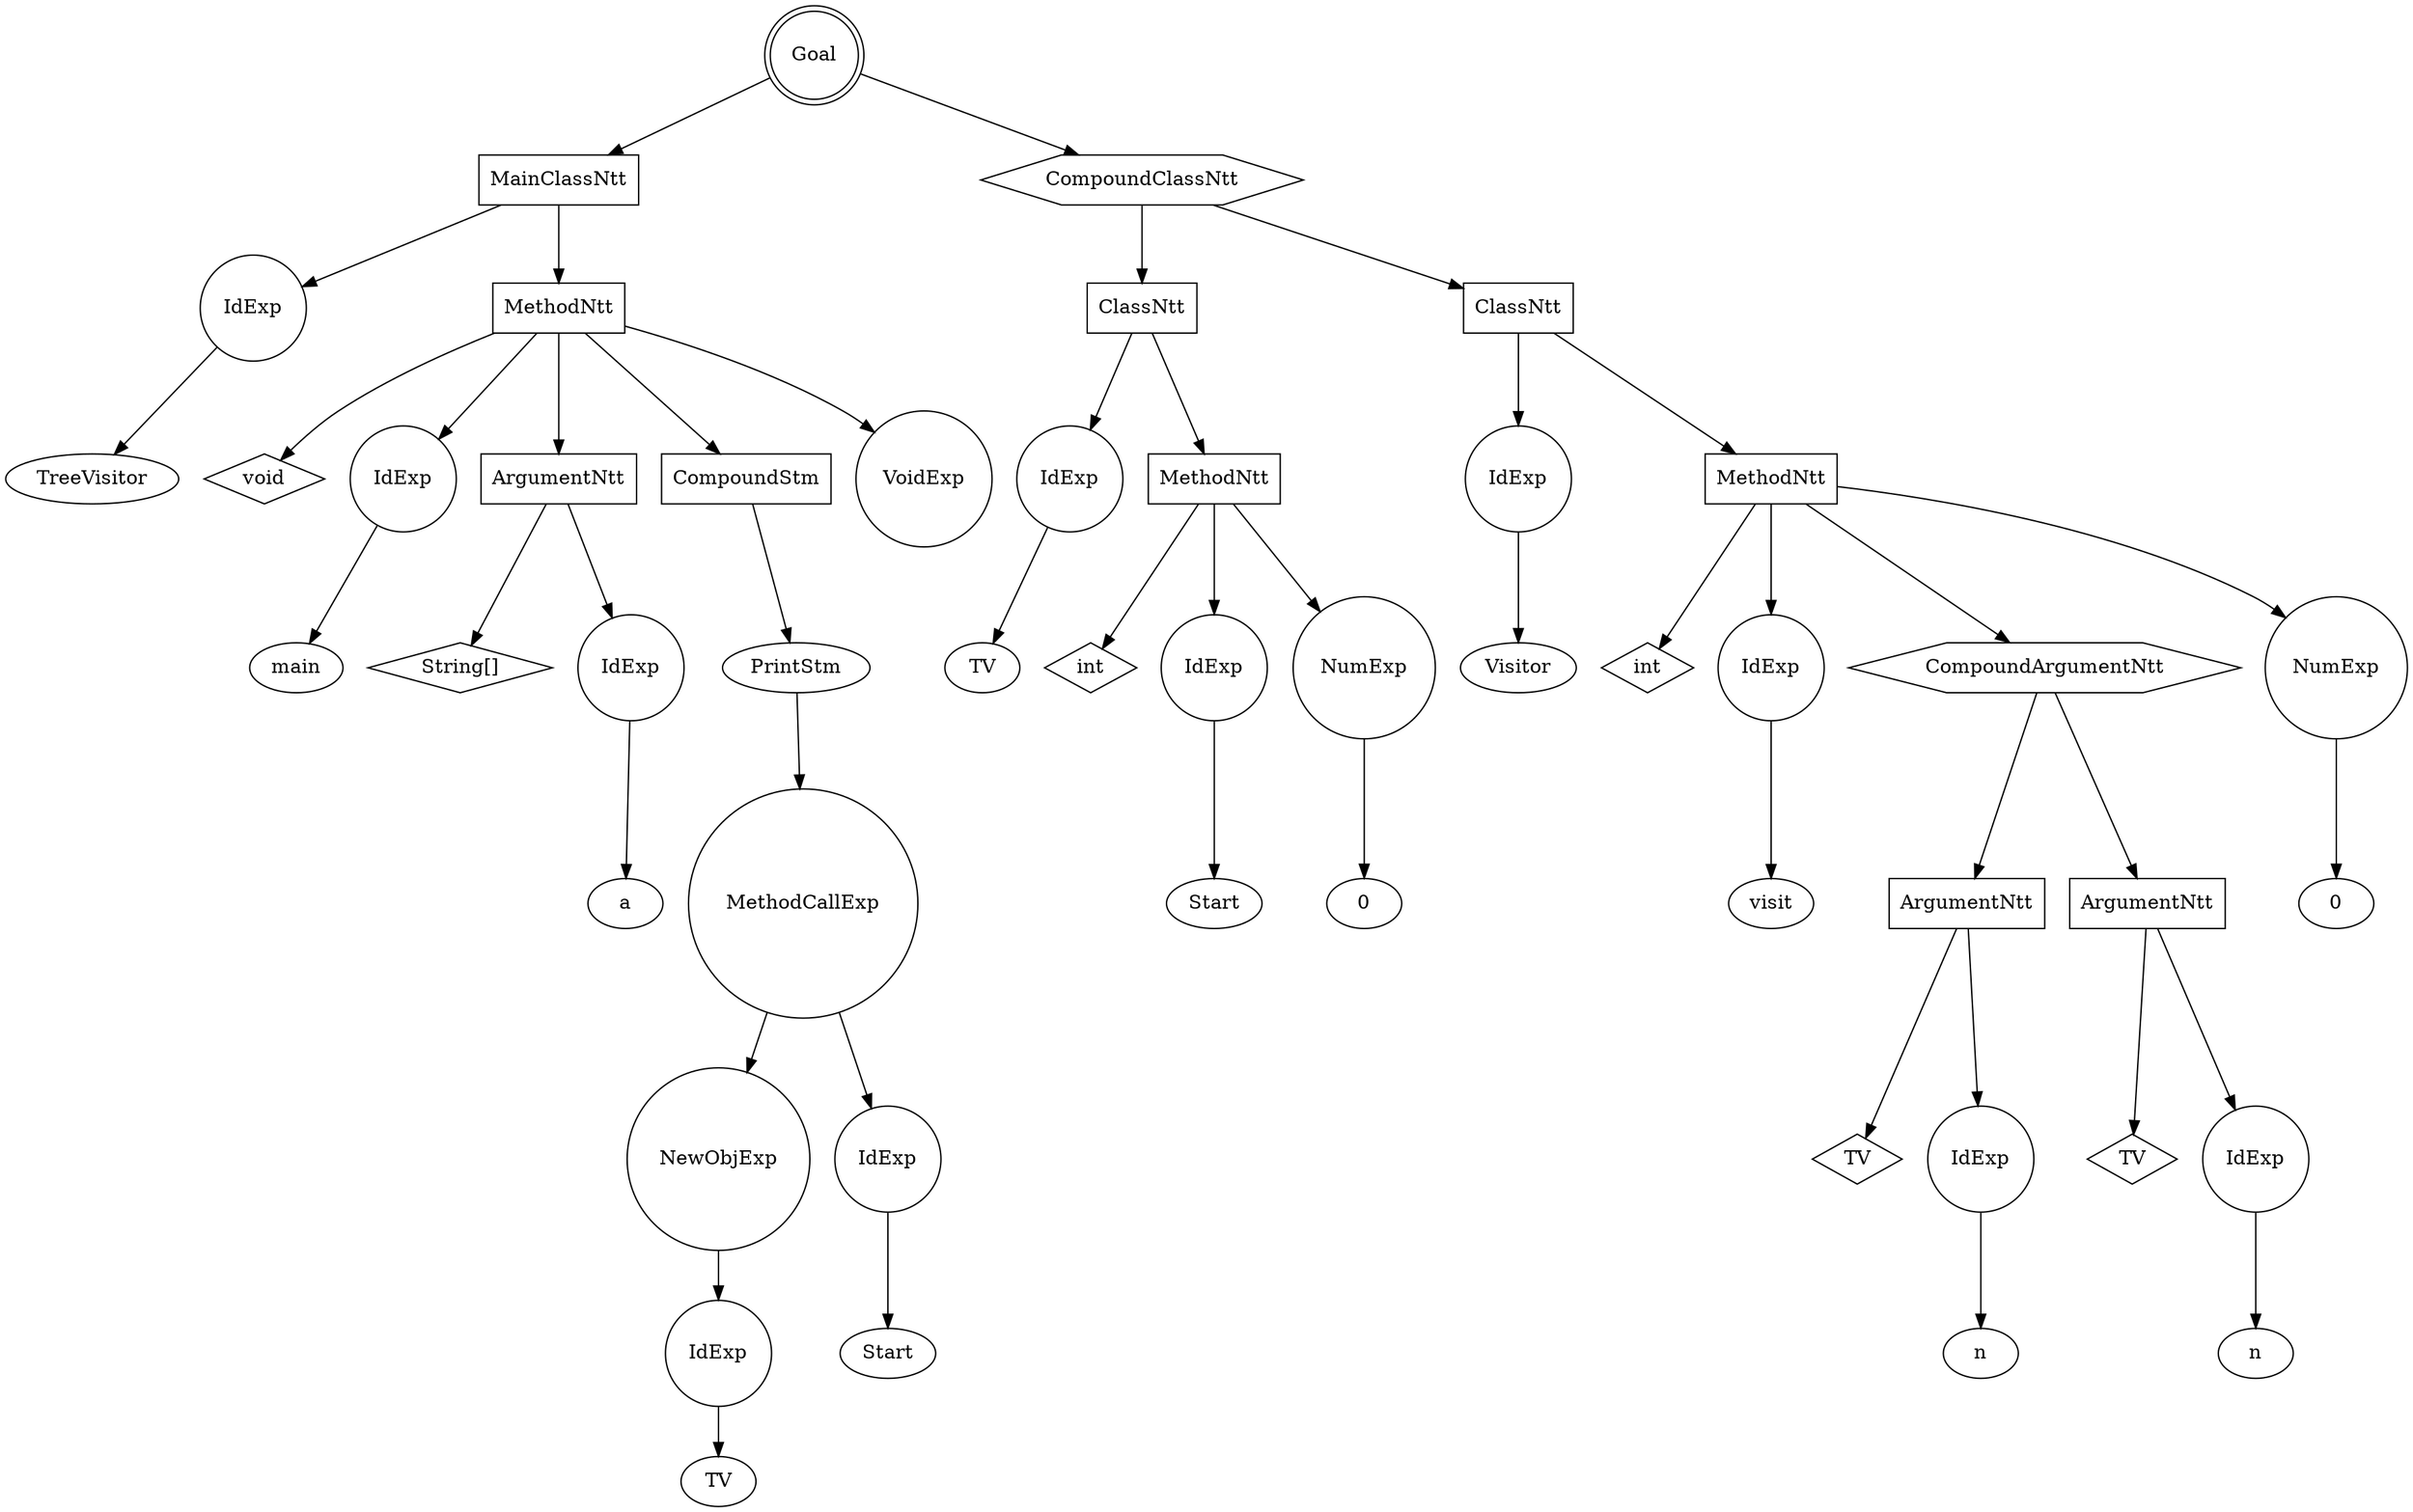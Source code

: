 digraph my_graph {
-1261431296;
-1261431296[label = "Goal", shape = "doublecircle"];
-1261431296->-1261434944;
-1261434944[label = "MainClassNtt", shape = "box"];
-1261434944->-1261434128
-1261434128[label = "IdExp", shape = "circle"];
-1261434128->-1259338064;
-1259338064[label = "TreeVisitor"];
-1261434944->-1250948976;
-1250948976[label = "MethodNtt", shape = "box"];
-1250948976->-1261434992;
-1261434992[label = "void", shape = "diamond" ];
-1250948976->-1261435040
-1261435040[label = "IdExp", shape = "circle"];
-1261435040->-1259338608;
-1259338608[label = "main"];
-1250948976->-1261435184;
-1261435184[label = "ArgumentNtt", shape = "box"];
-1261435184->-1261435136;
-1261435136[label = "String[]", shape = "diamond" ];
-1261435184->-1261434320
-1261434320[label = "IdExp", shape = "circle"];
-1261434320->-1259338192;
-1259338192[label = "a"];
-1250948976->-1261434896;
-1261434896[label = "CompoundStm", shape = "polygon"];
-1261434896->-1259338544;
-1259338544[label = "PrintStm", shape = "ellipse"];
-1259338544->-1261434800
-1261434800[label = "MethodCallExp", shape = "circle"];
-1261434800->-1261434560
-1261434560[label = "NewObjExp", shape = "circle"];
-1261434560->-1261434464
-1261434464[label = "IdExp", shape = "circle"];
-1261434464->-1259338288;
-1259338288[label = "TV"];
-1261434800->-1261434704
-1261434704[label = "IdExp", shape = "circle"];
-1261434704->-1259338416;
-1259338416[label = "Start"];
-1250948976->-1259338704
-1259338704[label = "VoidExp", shape = "circle"];
-1261431296->-1261431248;
-1261431248[label = "CompoundClassNtt", shape = "hexagon"];
-1261431248->-1261435904;
-1261435904[label = "ClassNtt", shape = "box"];
-1261435904->-1261435472
-1261435472[label = "IdExp", shape = "circle"];
-1261435472->-1259338768;
-1259338768[label = "TV"];
-1261435904->-1250949040;
-1250949040[label = "MethodNtt", shape = "box"];
-1250949040->-1261435568;
-1261435568[label = "int", shape = "diamond" ];
-1250949040->-1261435664
-1261435664[label = "IdExp", shape = "circle"];
-1261435664->-1259338896;
-1259338896[label = "Start"];
-1250949040->-1261435760
-1261435760[label = "NumExp", shape = "circle"];
-1261435760->-1261435759;
-1261435759[label = "0"];
-1261431248->-1261431200;
-1261431200[label = "ClassNtt", shape = "box"];
-1261431200->-1261436048
-1261436048[label = "IdExp", shape = "circle"];
-1261436048->-1259339024;
-1259339024[label = "Visitor"];
-1261431200->-1250949360;
-1250949360[label = "MethodNtt", shape = "box"];
-1250949360->-1261436144;
-1261436144[label = "int", shape = "diamond" ];
-1250949360->-1261436240
-1261436240[label = "IdExp", shape = "circle"];
-1261436240->-1259339152;
-1259339152[label = "visit"];
-1250949360->-1261431008;
-1261431008[label = "CompoundArgumentNtt", shape = "hexagon"];
-1261431008->-1261436672;
-1261436672[label = "ArgumentNtt", shape = "box"];
-1261436672->-1261436480;
-1261436480[label = "TV", shape = "diamond" ];
-1261436672->-1261436576
-1261436576[label = "IdExp", shape = "circle"];
-1261436576->-1259339344;
-1259339344[label = "n"];
-1261431008->-1261430960;
-1261430960[label = "ArgumentNtt", shape = "box"];
-1261430960->-1261436912;
-1261436912[label = "TV", shape = "diamond" ];
-1261430960->-1261430864
-1261430864[label = "IdExp", shape = "circle"];
-1261430864->-1259339536;
-1259339536[label = "n"];
-1250949360->-1261431056
-1261431056[label = "NumExp", shape = "circle"];
-1261431056->-1261431055;
-1261431055[label = "0"];

}